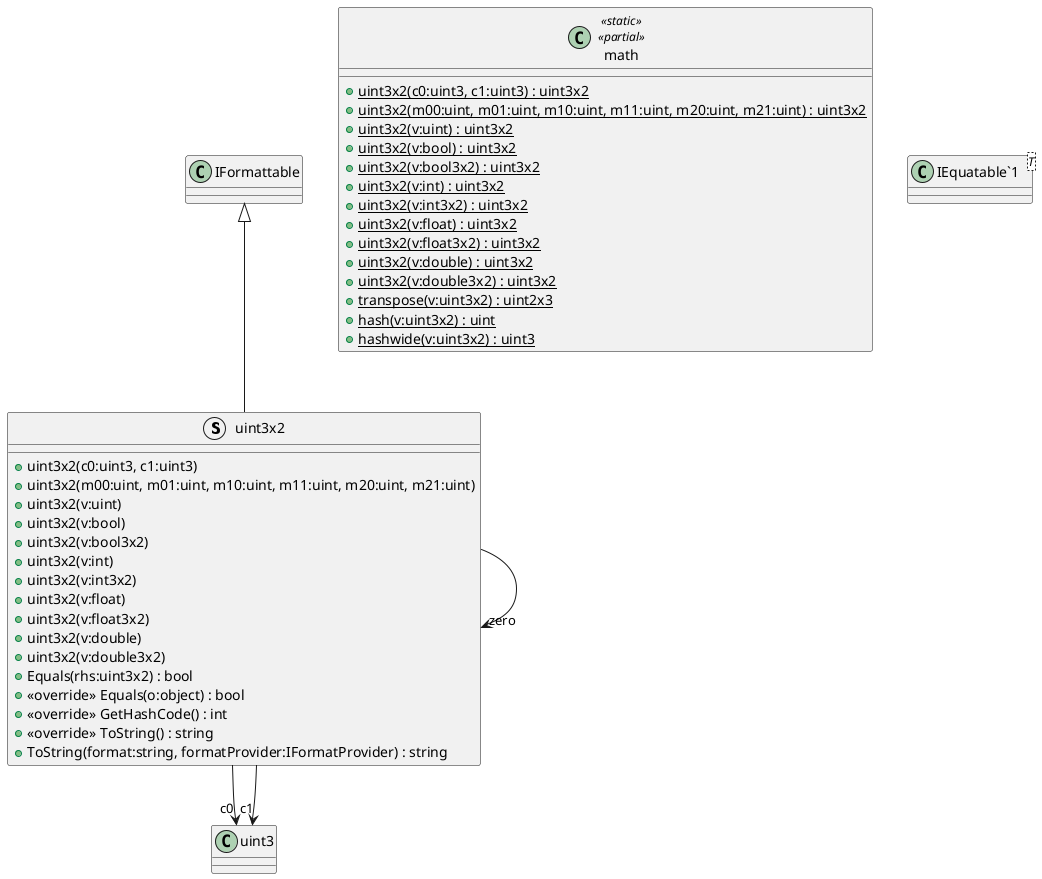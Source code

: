 @startuml
struct uint3x2 {
    + uint3x2(c0:uint3, c1:uint3)
    + uint3x2(m00:uint, m01:uint, m10:uint, m11:uint, m20:uint, m21:uint)
    + uint3x2(v:uint)
    + uint3x2(v:bool)
    + uint3x2(v:bool3x2)
    + uint3x2(v:int)
    + uint3x2(v:int3x2)
    + uint3x2(v:float)
    + uint3x2(v:float3x2)
    + uint3x2(v:double)
    + uint3x2(v:double3x2)
    + Equals(rhs:uint3x2) : bool
    + <<override>> Equals(o:object) : bool
    + <<override>> GetHashCode() : int
    + <<override>> ToString() : string
    + ToString(format:string, formatProvider:IFormatProvider) : string
}
class math <<static>> <<partial>> {
    + {static} uint3x2(c0:uint3, c1:uint3) : uint3x2
    + {static} uint3x2(m00:uint, m01:uint, m10:uint, m11:uint, m20:uint, m21:uint) : uint3x2
    + {static} uint3x2(v:uint) : uint3x2
    + {static} uint3x2(v:bool) : uint3x2
    + {static} uint3x2(v:bool3x2) : uint3x2
    + {static} uint3x2(v:int) : uint3x2
    + {static} uint3x2(v:int3x2) : uint3x2
    + {static} uint3x2(v:float) : uint3x2
    + {static} uint3x2(v:float3x2) : uint3x2
    + {static} uint3x2(v:double) : uint3x2
    + {static} uint3x2(v:double3x2) : uint3x2
    + {static} transpose(v:uint3x2) : uint2x3
    + {static} hash(v:uint3x2) : uint
    + {static} hashwide(v:uint3x2) : uint3
}
class "IEquatable`1"<T> {
}
IFormattable <|-- uint3x2
uint3x2 --> "c0" uint3
uint3x2 --> "c1" uint3
uint3x2 --> "zero" uint3x2
@enduml
